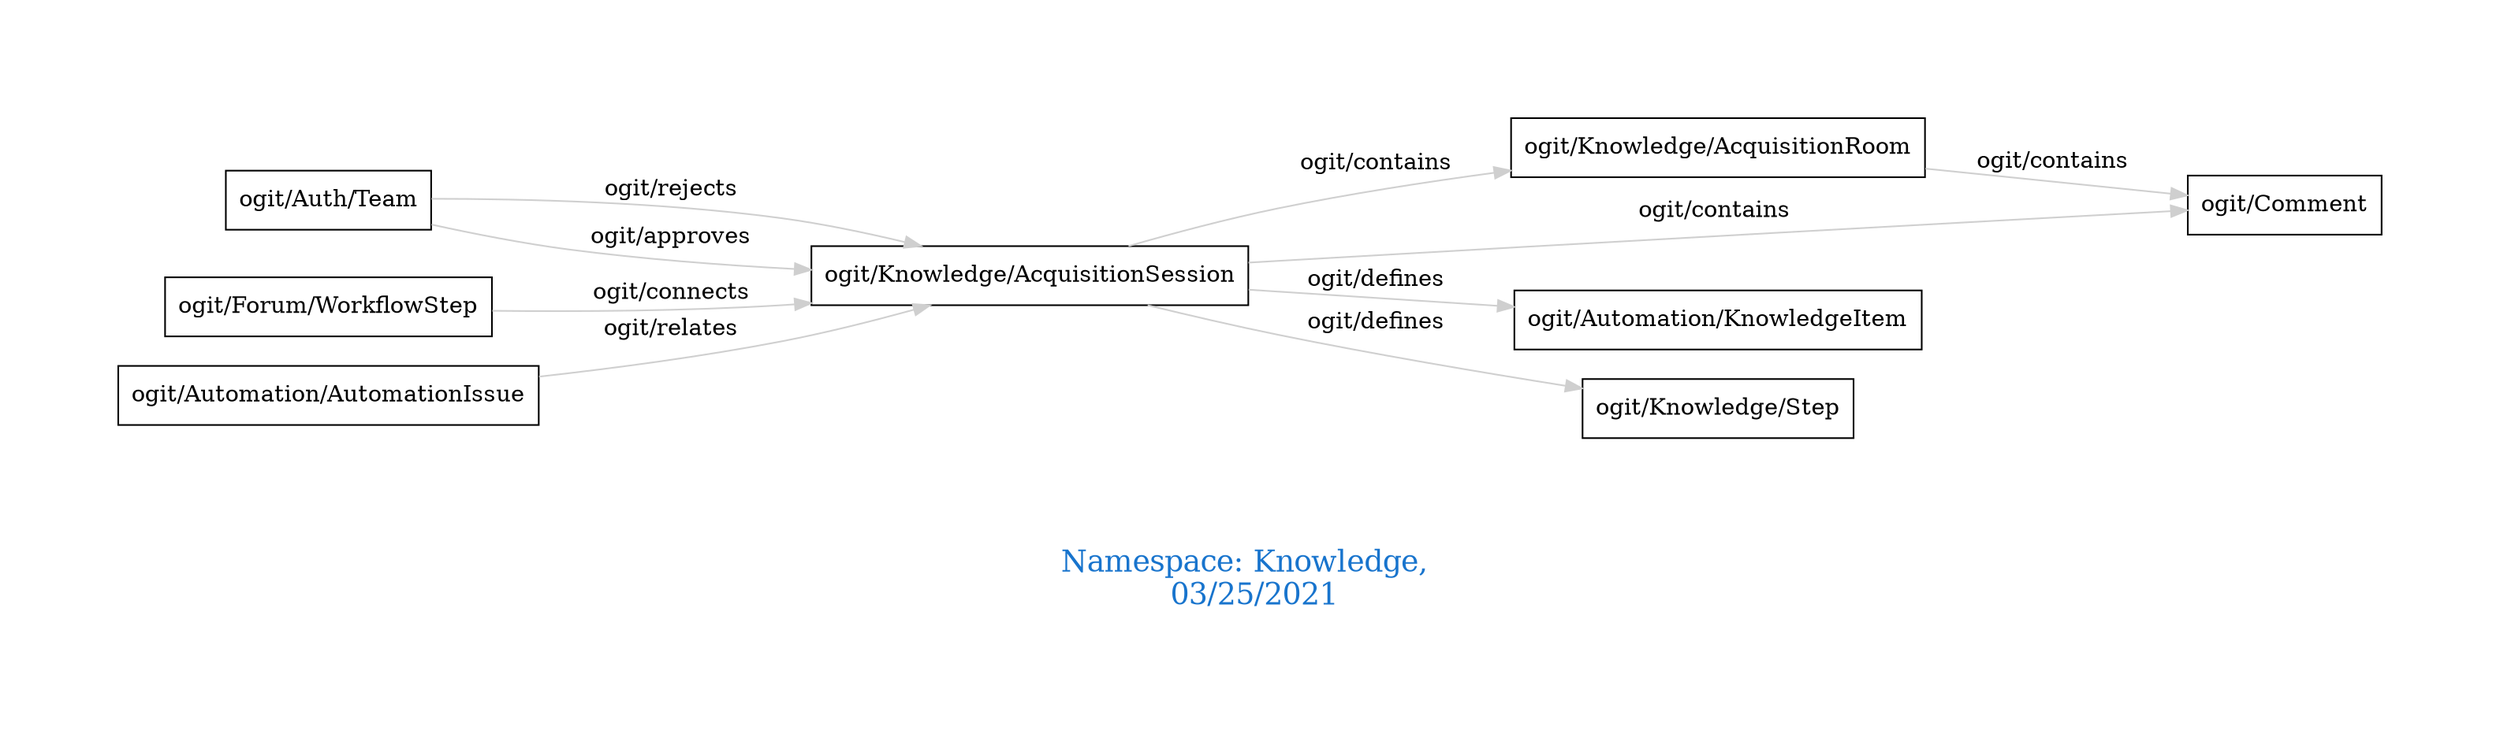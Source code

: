 digraph OGIT_ontology {
 graph [ rankdir= LR,pad=1 
fontsize = 18,
fontcolor= dodgerblue3,label = "\n\n\nNamespace: Knowledge, \n 03/25/2021"];
node[shape=polygon];
edge [  color="gray81"];

   "ogit/Knowledge/AcquisitionRoom" -> "ogit/Comment" [label="   ogit/contains    "];
   "ogit/Knowledge/AcquisitionSession" -> "ogit/Comment" [label="   ogit/contains    "];
   "ogit/Knowledge/AcquisitionSession" -> "ogit/Knowledge/AcquisitionRoom" [label="   ogit/contains    "];
   "ogit/Knowledge/AcquisitionSession" -> "ogit/Automation/KnowledgeItem" [label="   ogit/defines    "];
   "ogit/Knowledge/AcquisitionSession" -> "ogit/Knowledge/Step" [label="   ogit/defines    "];
   "ogit/Auth/Team" -> "ogit/Knowledge/AcquisitionSession" [label="   ogit/rejects    "];
   "ogit/Forum/WorkflowStep" -> "ogit/Knowledge/AcquisitionSession" [label="   ogit/connects    "];
   "ogit/Auth/Team" -> "ogit/Knowledge/AcquisitionSession" [label="   ogit/approves    "];
   "ogit/Automation/AutomationIssue" -> "ogit/Knowledge/AcquisitionSession" [label="   ogit/relates    "];
}
